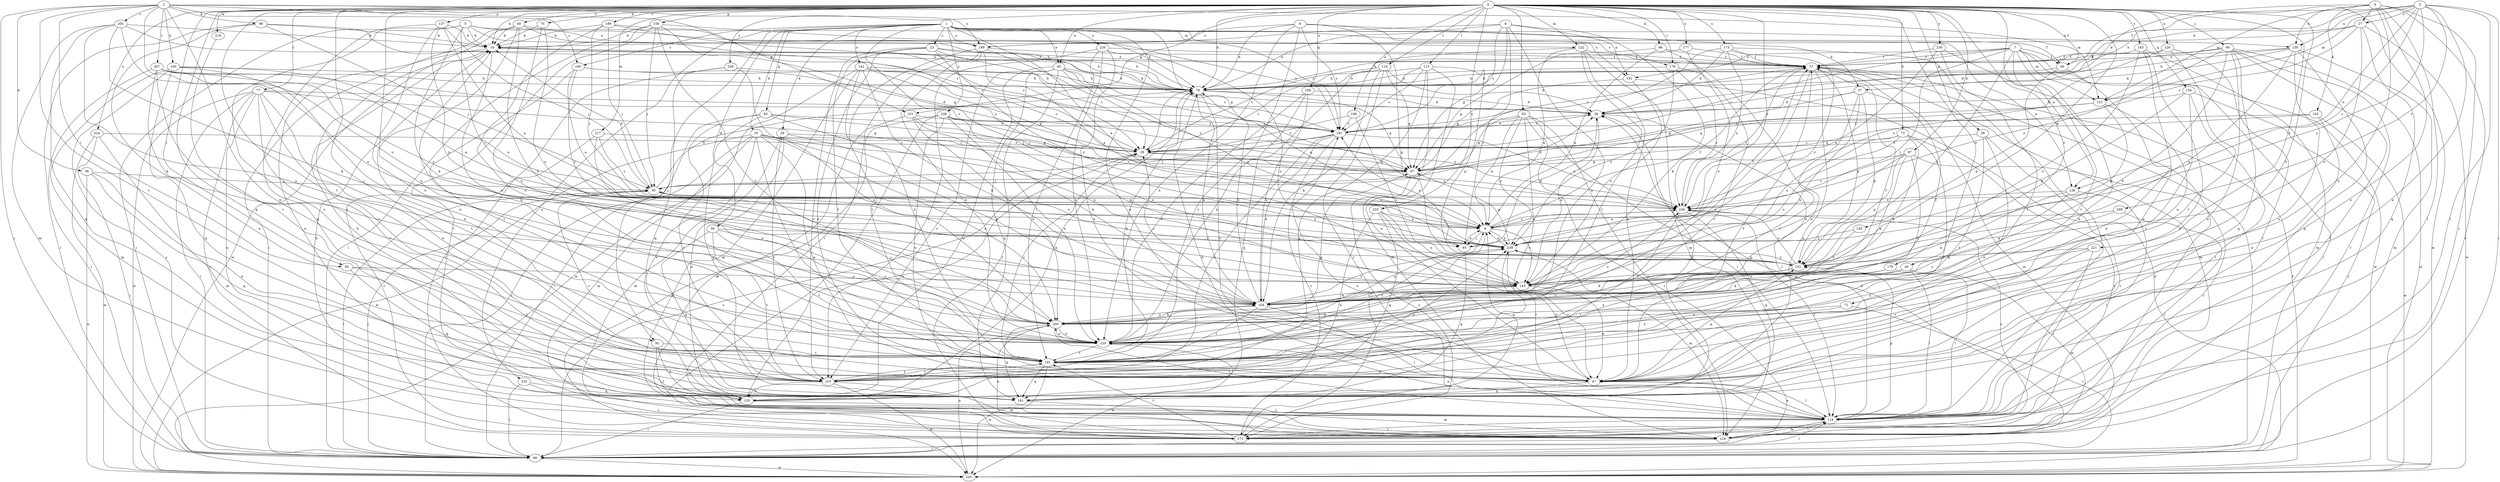 strict digraph  {
0;
1;
2;
3;
4;
5;
6;
7;
8;
9;
19;
23;
27;
28;
29;
30;
35;
36;
37;
38;
40;
45;
47;
49;
56;
57;
58;
65;
67;
71;
73;
75;
76;
77;
83;
85;
86;
90;
92;
93;
95;
96;
97;
99;
100;
102;
104;
110;
113;
114;
120;
122;
123;
124;
126;
128;
130;
131;
133;
137;
142;
143;
150;
151;
152;
154;
158;
161;
170;
171;
173;
177;
179;
180;
181;
183;
189;
191;
196;
199;
200;
205;
207;
209;
210;
217;
219;
220;
221;
224;
225;
229;
230;
232;
235;
238;
239;
248;
249;
0 -> 19  [label=b];
0 -> 40  [label=e];
0 -> 45  [label=e];
0 -> 49  [label=f];
0 -> 56  [label=f];
0 -> 58  [label=g];
0 -> 71  [label=h];
0 -> 73  [label=h];
0 -> 75  [label=h];
0 -> 76  [label=h];
0 -> 77  [label=i];
0 -> 83  [label=i];
0 -> 85  [label=i];
0 -> 90  [label=j];
0 -> 92  [label=j];
0 -> 96  [label=k];
0 -> 97  [label=k];
0 -> 110  [label=l];
0 -> 113  [label=l];
0 -> 120  [label=m];
0 -> 122  [label=m];
0 -> 126  [label=n];
0 -> 128  [label=n];
0 -> 137  [label=o];
0 -> 150  [label=p];
0 -> 151  [label=p];
0 -> 154  [label=q];
0 -> 158  [label=q];
0 -> 161  [label=q];
0 -> 170  [label=r];
0 -> 173  [label=s];
0 -> 177  [label=s];
0 -> 179  [label=s];
0 -> 183  [label=t];
0 -> 189  [label=t];
0 -> 191  [label=t];
0 -> 196  [label=u];
0 -> 217  [label=w];
0 -> 219  [label=w];
0 -> 220  [label=w];
0 -> 221  [label=x];
0 -> 224  [label=x];
0 -> 225  [label=x];
0 -> 229  [label=x];
0 -> 230  [label=y];
0 -> 248  [label=z];
0 -> 249  [label=z];
1 -> 9  [label=a];
1 -> 23  [label=c];
1 -> 29  [label=d];
1 -> 30  [label=d];
1 -> 35  [label=d];
1 -> 45  [label=e];
1 -> 47  [label=e];
1 -> 56  [label=f];
1 -> 65  [label=g];
1 -> 67  [label=g];
1 -> 92  [label=j];
1 -> 93  [label=j];
1 -> 122  [label=m];
1 -> 128  [label=n];
1 -> 142  [label=o];
1 -> 170  [label=r];
1 -> 180  [label=s];
1 -> 199  [label=u];
1 -> 232  [label=y];
1 -> 235  [label=y];
1 -> 238  [label=y];
2 -> 36  [label=d];
2 -> 47  [label=e];
2 -> 85  [label=i];
2 -> 86  [label=i];
2 -> 99  [label=k];
2 -> 100  [label=k];
2 -> 123  [label=m];
2 -> 143  [label=o];
2 -> 151  [label=p];
2 -> 180  [label=s];
2 -> 191  [label=t];
2 -> 199  [label=u];
2 -> 205  [label=v];
2 -> 207  [label=v];
3 -> 27  [label=c];
3 -> 47  [label=e];
3 -> 56  [label=f];
3 -> 76  [label=h];
3 -> 86  [label=i];
3 -> 114  [label=l];
3 -> 123  [label=m];
3 -> 128  [label=n];
3 -> 130  [label=n];
3 -> 209  [label=v];
3 -> 239  [label=y];
3 -> 249  [label=z];
4 -> 27  [label=c];
4 -> 37  [label=d];
4 -> 47  [label=e];
4 -> 86  [label=i];
4 -> 102  [label=k];
4 -> 114  [label=l];
4 -> 123  [label=m];
4 -> 130  [label=n];
4 -> 171  [label=r];
4 -> 229  [label=x];
5 -> 19  [label=b];
5 -> 76  [label=h];
5 -> 86  [label=i];
5 -> 93  [label=j];
5 -> 104  [label=k];
5 -> 130  [label=n];
5 -> 199  [label=u];
5 -> 210  [label=v];
6 -> 67  [label=g];
6 -> 76  [label=h];
6 -> 93  [label=j];
6 -> 104  [label=k];
6 -> 131  [label=n];
6 -> 181  [label=s];
6 -> 199  [label=u];
6 -> 229  [label=x];
7 -> 28  [label=c];
7 -> 47  [label=e];
7 -> 56  [label=f];
7 -> 57  [label=f];
7 -> 86  [label=i];
7 -> 93  [label=j];
7 -> 123  [label=m];
7 -> 131  [label=n];
7 -> 152  [label=p];
7 -> 191  [label=t];
7 -> 220  [label=w];
8 -> 37  [label=d];
8 -> 76  [label=h];
8 -> 131  [label=n];
8 -> 152  [label=p];
8 -> 181  [label=s];
8 -> 199  [label=u];
8 -> 210  [label=v];
8 -> 229  [label=x];
9 -> 57  [label=f];
9 -> 93  [label=j];
9 -> 143  [label=o];
9 -> 191  [label=t];
9 -> 239  [label=y];
9 -> 249  [label=z];
19 -> 57  [label=f];
19 -> 76  [label=h];
19 -> 133  [label=n];
19 -> 200  [label=u];
19 -> 210  [label=v];
23 -> 28  [label=c];
23 -> 47  [label=e];
23 -> 57  [label=f];
23 -> 76  [label=h];
23 -> 191  [label=t];
23 -> 210  [label=v];
23 -> 239  [label=y];
27 -> 19  [label=b];
27 -> 28  [label=c];
27 -> 76  [label=h];
27 -> 143  [label=o];
27 -> 161  [label=q];
27 -> 220  [label=w];
28 -> 67  [label=g];
28 -> 76  [label=h];
28 -> 133  [label=n];
28 -> 249  [label=z];
29 -> 28  [label=c];
29 -> 124  [label=m];
29 -> 133  [label=n];
29 -> 143  [label=o];
29 -> 210  [label=v];
30 -> 161  [label=q];
30 -> 191  [label=t];
30 -> 200  [label=u];
30 -> 210  [label=v];
30 -> 239  [label=y];
35 -> 28  [label=c];
35 -> 47  [label=e];
35 -> 86  [label=i];
35 -> 104  [label=k];
35 -> 124  [label=m];
35 -> 152  [label=p];
35 -> 191  [label=t];
35 -> 200  [label=u];
35 -> 210  [label=v];
35 -> 220  [label=w];
36 -> 47  [label=e];
36 -> 95  [label=j];
36 -> 161  [label=q];
36 -> 220  [label=w];
37 -> 38  [label=d];
37 -> 67  [label=g];
37 -> 104  [label=k];
37 -> 124  [label=m];
37 -> 152  [label=p];
37 -> 191  [label=t];
38 -> 19  [label=b];
38 -> 114  [label=l];
38 -> 143  [label=o];
38 -> 181  [label=s];
40 -> 104  [label=k];
40 -> 114  [label=l];
40 -> 124  [label=m];
40 -> 143  [label=o];
40 -> 191  [label=t];
45 -> 9  [label=a];
45 -> 76  [label=h];
45 -> 133  [label=n];
45 -> 161  [label=q];
45 -> 171  [label=r];
45 -> 181  [label=s];
45 -> 210  [label=v];
45 -> 239  [label=y];
47 -> 114  [label=l];
47 -> 152  [label=p];
47 -> 161  [label=q];
47 -> 239  [label=y];
49 -> 19  [label=b];
49 -> 28  [label=c];
49 -> 86  [label=i];
49 -> 104  [label=k];
49 -> 133  [label=n];
49 -> 181  [label=s];
49 -> 220  [label=w];
56 -> 47  [label=e];
56 -> 76  [label=h];
56 -> 152  [label=p];
57 -> 76  [label=h];
57 -> 86  [label=i];
57 -> 124  [label=m];
57 -> 133  [label=n];
57 -> 152  [label=p];
57 -> 181  [label=s];
57 -> 229  [label=x];
58 -> 28  [label=c];
58 -> 47  [label=e];
58 -> 171  [label=r];
58 -> 191  [label=t];
65 -> 67  [label=g];
65 -> 86  [label=i];
65 -> 143  [label=o];
65 -> 161  [label=q];
65 -> 181  [label=s];
65 -> 210  [label=v];
67 -> 95  [label=j];
67 -> 171  [label=r];
71 -> 86  [label=i];
71 -> 200  [label=u];
71 -> 229  [label=x];
73 -> 28  [label=c];
73 -> 104  [label=k];
73 -> 143  [label=o];
73 -> 171  [label=r];
73 -> 210  [label=v];
73 -> 239  [label=y];
75 -> 19  [label=b];
75 -> 143  [label=o];
75 -> 200  [label=u];
76 -> 38  [label=d];
76 -> 47  [label=e];
76 -> 67  [label=g];
76 -> 104  [label=k];
77 -> 38  [label=d];
77 -> 47  [label=e];
77 -> 67  [label=g];
77 -> 86  [label=i];
77 -> 133  [label=n];
77 -> 171  [label=r];
77 -> 191  [label=t];
77 -> 210  [label=v];
77 -> 220  [label=w];
83 -> 9  [label=a];
83 -> 67  [label=g];
83 -> 86  [label=i];
83 -> 114  [label=l];
83 -> 124  [label=m];
83 -> 181  [label=s];
83 -> 210  [label=v];
83 -> 239  [label=y];
85 -> 143  [label=o];
85 -> 161  [label=q];
85 -> 191  [label=t];
86 -> 28  [label=c];
86 -> 38  [label=d];
86 -> 95  [label=j];
86 -> 114  [label=l];
86 -> 220  [label=w];
90 -> 38  [label=d];
90 -> 47  [label=e];
90 -> 57  [label=f];
90 -> 104  [label=k];
90 -> 114  [label=l];
90 -> 161  [label=q];
90 -> 171  [label=r];
90 -> 220  [label=w];
90 -> 249  [label=z];
92 -> 114  [label=l];
92 -> 133  [label=n];
92 -> 191  [label=t];
93 -> 9  [label=a];
93 -> 38  [label=d];
93 -> 161  [label=q];
93 -> 181  [label=s];
95 -> 19  [label=b];
95 -> 38  [label=d];
95 -> 76  [label=h];
95 -> 86  [label=i];
95 -> 210  [label=v];
95 -> 239  [label=y];
95 -> 249  [label=z];
96 -> 9  [label=a];
96 -> 47  [label=e];
96 -> 57  [label=f];
96 -> 67  [label=g];
97 -> 67  [label=g];
97 -> 104  [label=k];
97 -> 143  [label=o];
97 -> 152  [label=p];
97 -> 171  [label=r];
97 -> 200  [label=u];
97 -> 249  [label=z];
99 -> 19  [label=b];
99 -> 76  [label=h];
99 -> 86  [label=i];
99 -> 95  [label=j];
99 -> 104  [label=k];
100 -> 9  [label=a];
100 -> 76  [label=h];
100 -> 124  [label=m];
100 -> 161  [label=q];
100 -> 171  [label=r];
100 -> 229  [label=x];
102 -> 47  [label=e];
102 -> 67  [label=g];
102 -> 181  [label=s];
102 -> 220  [label=w];
104 -> 28  [label=c];
104 -> 57  [label=f];
104 -> 76  [label=h];
104 -> 114  [label=l];
104 -> 191  [label=t];
104 -> 200  [label=u];
104 -> 239  [label=y];
110 -> 38  [label=d];
110 -> 67  [label=g];
110 -> 76  [label=h];
110 -> 104  [label=k];
110 -> 171  [label=r];
110 -> 229  [label=x];
113 -> 28  [label=c];
113 -> 47  [label=e];
113 -> 76  [label=h];
113 -> 124  [label=m];
113 -> 133  [label=n];
113 -> 152  [label=p];
113 -> 181  [label=s];
114 -> 19  [label=b];
114 -> 47  [label=e];
114 -> 76  [label=h];
114 -> 124  [label=m];
114 -> 152  [label=p];
114 -> 171  [label=r];
114 -> 229  [label=x];
120 -> 143  [label=o];
120 -> 239  [label=y];
122 -> 9  [label=a];
122 -> 28  [label=c];
122 -> 47  [label=e];
122 -> 57  [label=f];
122 -> 124  [label=m];
122 -> 191  [label=t];
123 -> 28  [label=c];
123 -> 67  [label=g];
123 -> 152  [label=p];
123 -> 200  [label=u];
124 -> 86  [label=i];
124 -> 114  [label=l];
124 -> 249  [label=z];
126 -> 57  [label=f];
126 -> 114  [label=l];
126 -> 191  [label=t];
126 -> 249  [label=z];
128 -> 104  [label=k];
128 -> 114  [label=l];
128 -> 229  [label=x];
128 -> 249  [label=z];
130 -> 38  [label=d];
130 -> 47  [label=e];
130 -> 57  [label=f];
130 -> 76  [label=h];
130 -> 124  [label=m];
130 -> 152  [label=p];
130 -> 161  [label=q];
131 -> 67  [label=g];
131 -> 143  [label=o];
131 -> 220  [label=w];
133 -> 19  [label=b];
133 -> 76  [label=h];
133 -> 86  [label=i];
133 -> 114  [label=l];
137 -> 9  [label=a];
137 -> 19  [label=b];
137 -> 95  [label=j];
137 -> 152  [label=p];
137 -> 161  [label=q];
137 -> 229  [label=x];
142 -> 28  [label=c];
142 -> 67  [label=g];
142 -> 76  [label=h];
142 -> 104  [label=k];
142 -> 124  [label=m];
142 -> 220  [label=w];
142 -> 229  [label=x];
143 -> 47  [label=e];
143 -> 104  [label=k];
143 -> 229  [label=x];
150 -> 19  [label=b];
150 -> 67  [label=g];
150 -> 86  [label=i];
150 -> 95  [label=j];
150 -> 114  [label=l];
150 -> 181  [label=s];
150 -> 200  [label=u];
151 -> 104  [label=k];
151 -> 124  [label=m];
151 -> 181  [label=s];
151 -> 200  [label=u];
151 -> 249  [label=z];
152 -> 104  [label=k];
152 -> 143  [label=o];
152 -> 200  [label=u];
152 -> 239  [label=y];
152 -> 249  [label=z];
154 -> 38  [label=d];
154 -> 86  [label=i];
154 -> 114  [label=l];
154 -> 152  [label=p];
154 -> 191  [label=t];
158 -> 38  [label=d];
158 -> 104  [label=k];
158 -> 161  [label=q];
158 -> 229  [label=x];
161 -> 9  [label=a];
161 -> 38  [label=d];
161 -> 124  [label=m];
170 -> 76  [label=h];
170 -> 191  [label=t];
170 -> 239  [label=y];
170 -> 249  [label=z];
171 -> 181  [label=s];
171 -> 191  [label=t];
171 -> 200  [label=u];
173 -> 38  [label=d];
173 -> 57  [label=f];
173 -> 95  [label=j];
173 -> 114  [label=l];
173 -> 239  [label=y];
173 -> 249  [label=z];
177 -> 57  [label=f];
177 -> 76  [label=h];
177 -> 143  [label=o];
179 -> 114  [label=l];
179 -> 143  [label=o];
179 -> 229  [label=x];
180 -> 9  [label=a];
180 -> 28  [label=c];
180 -> 76  [label=h];
180 -> 191  [label=t];
180 -> 239  [label=y];
181 -> 28  [label=c];
181 -> 38  [label=d];
181 -> 95  [label=j];
181 -> 104  [label=k];
181 -> 171  [label=r];
181 -> 210  [label=v];
181 -> 249  [label=z];
183 -> 47  [label=e];
183 -> 57  [label=f];
183 -> 124  [label=m];
183 -> 133  [label=n];
183 -> 143  [label=o];
189 -> 19  [label=b];
189 -> 28  [label=c];
189 -> 76  [label=h];
189 -> 95  [label=j];
189 -> 229  [label=x];
189 -> 249  [label=z];
191 -> 28  [label=c];
191 -> 47  [label=e];
191 -> 76  [label=h];
191 -> 161  [label=q];
191 -> 210  [label=v];
191 -> 220  [label=w];
196 -> 28  [label=c];
196 -> 143  [label=o];
196 -> 181  [label=s];
199 -> 9  [label=a];
199 -> 57  [label=f];
199 -> 114  [label=l];
199 -> 191  [label=t];
199 -> 229  [label=x];
199 -> 249  [label=z];
200 -> 9  [label=a];
200 -> 57  [label=f];
200 -> 95  [label=j];
200 -> 104  [label=k];
200 -> 114  [label=l];
200 -> 161  [label=q];
200 -> 229  [label=x];
200 -> 249  [label=z];
205 -> 19  [label=b];
205 -> 104  [label=k];
205 -> 124  [label=m];
205 -> 143  [label=o];
205 -> 161  [label=q];
205 -> 181  [label=s];
205 -> 200  [label=u];
207 -> 9  [label=a];
207 -> 28  [label=c];
207 -> 47  [label=e];
207 -> 76  [label=h];
207 -> 86  [label=i];
207 -> 229  [label=x];
207 -> 239  [label=y];
209 -> 9  [label=a];
209 -> 114  [label=l];
209 -> 152  [label=p];
210 -> 57  [label=f];
210 -> 124  [label=m];
210 -> 133  [label=n];
210 -> 191  [label=t];
210 -> 220  [label=w];
210 -> 239  [label=y];
217 -> 28  [label=c];
217 -> 171  [label=r];
217 -> 229  [label=x];
217 -> 249  [label=z];
219 -> 210  [label=v];
220 -> 57  [label=f];
220 -> 200  [label=u];
221 -> 114  [label=l];
221 -> 152  [label=p];
221 -> 210  [label=v];
221 -> 229  [label=x];
224 -> 28  [label=c];
224 -> 86  [label=i];
224 -> 124  [label=m];
224 -> 220  [label=w];
225 -> 9  [label=a];
225 -> 114  [label=l];
225 -> 133  [label=n];
225 -> 143  [label=o];
225 -> 161  [label=q];
229 -> 19  [label=b];
229 -> 67  [label=g];
229 -> 191  [label=t];
229 -> 200  [label=u];
229 -> 220  [label=w];
229 -> 239  [label=y];
230 -> 9  [label=a];
230 -> 57  [label=f];
230 -> 171  [label=r];
230 -> 191  [label=t];
232 -> 86  [label=i];
232 -> 161  [label=q];
232 -> 171  [label=r];
235 -> 47  [label=e];
235 -> 57  [label=f];
235 -> 143  [label=o];
235 -> 191  [label=t];
235 -> 210  [label=v];
235 -> 229  [label=x];
238 -> 47  [label=e];
238 -> 143  [label=o];
238 -> 171  [label=r];
238 -> 181  [label=s];
238 -> 220  [label=w];
238 -> 229  [label=x];
238 -> 249  [label=z];
239 -> 9  [label=a];
239 -> 47  [label=e];
239 -> 57  [label=f];
239 -> 67  [label=g];
239 -> 124  [label=m];
239 -> 152  [label=p];
248 -> 76  [label=h];
248 -> 161  [label=q];
248 -> 171  [label=r];
248 -> 200  [label=u];
249 -> 9  [label=a];
249 -> 57  [label=f];
249 -> 114  [label=l];
249 -> 161  [label=q];
249 -> 210  [label=v];
}
